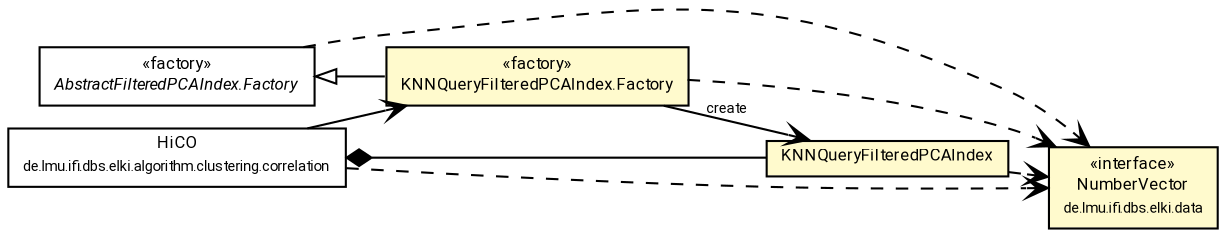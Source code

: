 #!/usr/local/bin/dot
#
# Class diagram 
# Generated by UMLGraph version R5_7_2-60-g0e99a6 (http://www.spinellis.gr/umlgraph/)
#

digraph G {
	graph [fontnames="svg"]
	edge [fontname="Roboto",fontsize=7,labelfontname="Roboto",labelfontsize=7,color="black"];
	node [fontname="Roboto",fontcolor="black",fontsize=8,shape=plaintext,margin=0,width=0,height=0];
	nodesep=0.15;
	ranksep=0.25;
	rankdir=LR;
	// de.lmu.ifi.dbs.elki.index.preprocessed.localpca.AbstractFilteredPCAIndex.Factory<NV extends de.lmu.ifi.dbs.elki.data.NumberVector>
	c5914808 [label=<<table title="de.lmu.ifi.dbs.elki.index.preprocessed.localpca.AbstractFilteredPCAIndex.Factory" border="0" cellborder="1" cellspacing="0" cellpadding="2" href="AbstractFilteredPCAIndex.Factory.html" target="_parent">
		<tr><td><table border="0" cellspacing="0" cellpadding="1">
		<tr><td align="center" balign="center"> &#171;factory&#187; </td></tr>
		<tr><td align="center" balign="center"> <font face="Roboto"><i>AbstractFilteredPCAIndex.Factory</i></font> </td></tr>
		</table></td></tr>
		</table>>, URL="AbstractFilteredPCAIndex.Factory.html"];
	// de.lmu.ifi.dbs.elki.index.preprocessed.localpca.KNNQueryFilteredPCAIndex<NV extends de.lmu.ifi.dbs.elki.data.NumberVector>
	c5914812 [label=<<table title="de.lmu.ifi.dbs.elki.index.preprocessed.localpca.KNNQueryFilteredPCAIndex" border="0" cellborder="1" cellspacing="0" cellpadding="2" bgcolor="LemonChiffon" href="KNNQueryFilteredPCAIndex.html" target="_parent">
		<tr><td><table border="0" cellspacing="0" cellpadding="1">
		<tr><td align="center" balign="center"> <font face="Roboto">KNNQueryFilteredPCAIndex</font> </td></tr>
		</table></td></tr>
		</table>>, URL="KNNQueryFilteredPCAIndex.html"];
	// de.lmu.ifi.dbs.elki.index.preprocessed.localpca.KNNQueryFilteredPCAIndex.Factory<V extends de.lmu.ifi.dbs.elki.data.NumberVector>
	c5914813 [label=<<table title="de.lmu.ifi.dbs.elki.index.preprocessed.localpca.KNNQueryFilteredPCAIndex.Factory" border="0" cellborder="1" cellspacing="0" cellpadding="2" bgcolor="lemonChiffon" href="KNNQueryFilteredPCAIndex.Factory.html" target="_parent">
		<tr><td><table border="0" cellspacing="0" cellpadding="1">
		<tr><td align="center" balign="center"> &#171;factory&#187; </td></tr>
		<tr><td align="center" balign="center"> <font face="Roboto">KNNQueryFilteredPCAIndex.Factory</font> </td></tr>
		</table></td></tr>
		</table>>, URL="KNNQueryFilteredPCAIndex.Factory.html"];
	// de.lmu.ifi.dbs.elki.algorithm.clustering.correlation.HiCO<V extends de.lmu.ifi.dbs.elki.data.NumberVector>
	c5915030 [label=<<table title="de.lmu.ifi.dbs.elki.algorithm.clustering.correlation.HiCO" border="0" cellborder="1" cellspacing="0" cellpadding="2" href="../../../algorithm/clustering/correlation/HiCO.html" target="_parent">
		<tr><td><table border="0" cellspacing="0" cellpadding="1">
		<tr><td align="center" balign="center"> <font face="Roboto">HiCO</font> </td></tr>
		<tr><td align="center" balign="center"> <font face="Roboto" point-size="7.0">de.lmu.ifi.dbs.elki.algorithm.clustering.correlation</font> </td></tr>
		</table></td></tr>
		</table>>, URL="../../../algorithm/clustering/correlation/HiCO.html"];
	// de.lmu.ifi.dbs.elki.data.NumberVector
	c5915467 [label=<<table title="de.lmu.ifi.dbs.elki.data.NumberVector" border="0" cellborder="1" cellspacing="0" cellpadding="2" bgcolor="LemonChiffon" href="../../../data/NumberVector.html" target="_parent">
		<tr><td><table border="0" cellspacing="0" cellpadding="1">
		<tr><td align="center" balign="center"> &#171;interface&#187; </td></tr>
		<tr><td align="center" balign="center"> <font face="Roboto">NumberVector</font> </td></tr>
		<tr><td align="center" balign="center"> <font face="Roboto" point-size="7.0">de.lmu.ifi.dbs.elki.data</font> </td></tr>
		</table></td></tr>
		</table>>, URL="../../../data/NumberVector.html"];
	// de.lmu.ifi.dbs.elki.index.preprocessed.localpca.KNNQueryFilteredPCAIndex.Factory<V extends de.lmu.ifi.dbs.elki.data.NumberVector> extends de.lmu.ifi.dbs.elki.index.preprocessed.localpca.AbstractFilteredPCAIndex.Factory<NV extends de.lmu.ifi.dbs.elki.data.NumberVector>
	c5914808 -> c5914813 [arrowtail=empty,dir=back,weight=10];
	// de.lmu.ifi.dbs.elki.index.preprocessed.localpca.KNNQueryFilteredPCAIndex.Factory<V extends de.lmu.ifi.dbs.elki.data.NumberVector> navassoc de.lmu.ifi.dbs.elki.index.preprocessed.localpca.KNNQueryFilteredPCAIndex<NV extends de.lmu.ifi.dbs.elki.data.NumberVector>
	c5914813 -> c5914812 [arrowhead=open,weight=1,label="create"];
	// de.lmu.ifi.dbs.elki.algorithm.clustering.correlation.HiCO<V extends de.lmu.ifi.dbs.elki.data.NumberVector> composed de.lmu.ifi.dbs.elki.index.preprocessed.localpca.KNNQueryFilteredPCAIndex<NV extends de.lmu.ifi.dbs.elki.data.NumberVector>
	c5915030 -> c5914812 [arrowhead=none,arrowtail=diamond,dir=back,weight=6];
	// de.lmu.ifi.dbs.elki.algorithm.clustering.correlation.HiCO<V extends de.lmu.ifi.dbs.elki.data.NumberVector> navassoc de.lmu.ifi.dbs.elki.index.preprocessed.localpca.KNNQueryFilteredPCAIndex.Factory<V extends de.lmu.ifi.dbs.elki.data.NumberVector>
	c5915030 -> c5914813 [arrowhead=open,weight=1];
	// de.lmu.ifi.dbs.elki.index.preprocessed.localpca.AbstractFilteredPCAIndex.Factory<NV extends de.lmu.ifi.dbs.elki.data.NumberVector> depend de.lmu.ifi.dbs.elki.data.NumberVector
	c5914808 -> c5915467 [arrowhead=open,style=dashed,weight=0];
	// de.lmu.ifi.dbs.elki.index.preprocessed.localpca.KNNQueryFilteredPCAIndex<NV extends de.lmu.ifi.dbs.elki.data.NumberVector> depend de.lmu.ifi.dbs.elki.data.NumberVector
	c5914812 -> c5915467 [arrowhead=open,style=dashed,weight=0];
	// de.lmu.ifi.dbs.elki.index.preprocessed.localpca.KNNQueryFilteredPCAIndex.Factory<V extends de.lmu.ifi.dbs.elki.data.NumberVector> depend de.lmu.ifi.dbs.elki.data.NumberVector
	c5914813 -> c5915467 [arrowhead=open,style=dashed,weight=0];
	// de.lmu.ifi.dbs.elki.algorithm.clustering.correlation.HiCO<V extends de.lmu.ifi.dbs.elki.data.NumberVector> depend de.lmu.ifi.dbs.elki.data.NumberVector
	c5915030 -> c5915467 [arrowhead=open,style=dashed,weight=0];
}

